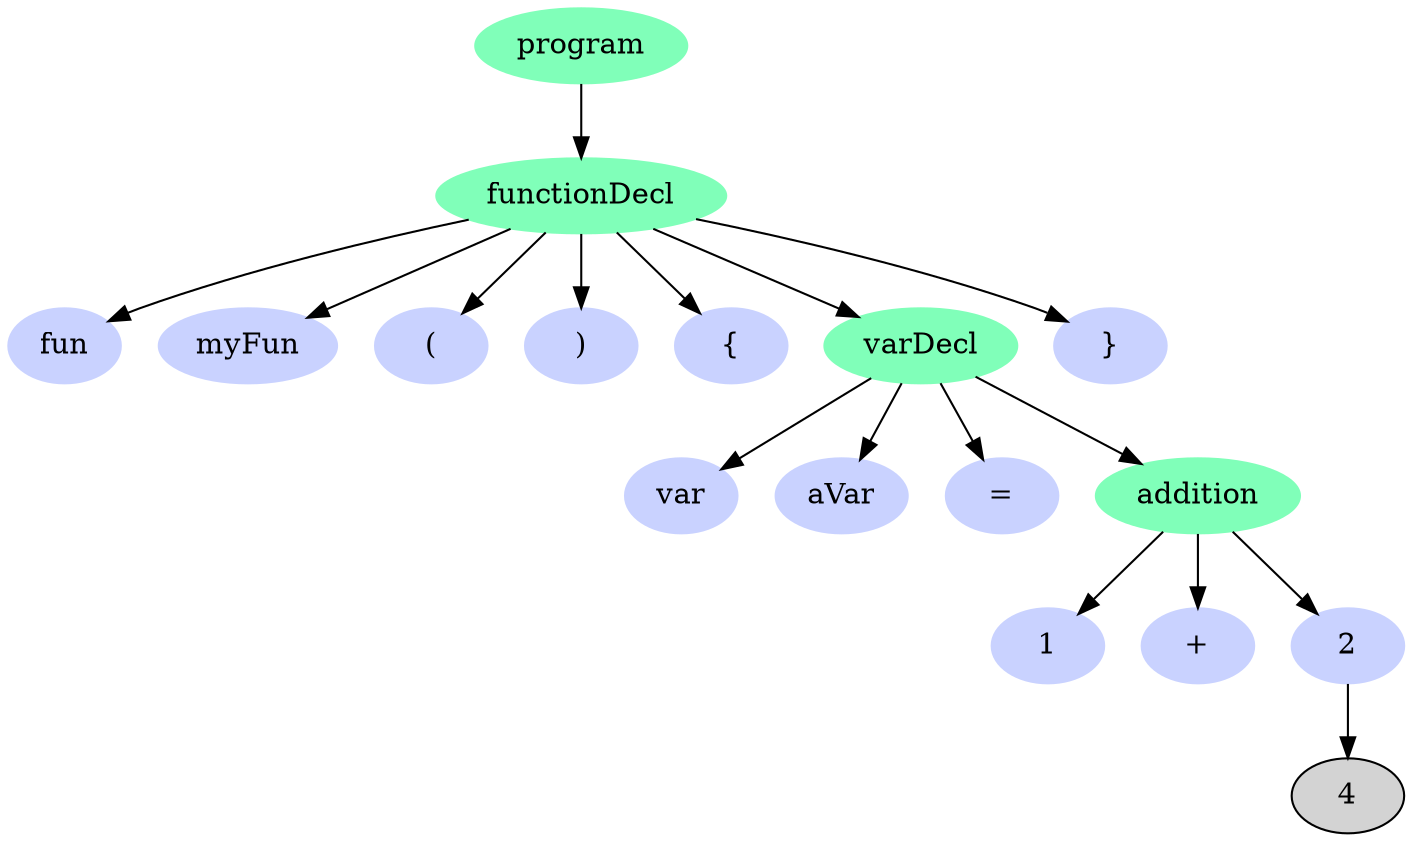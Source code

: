 digraph parse_tree {
    ratio = fill;
    node [style = filled;];
    
    program -> functionDecl;
    functionDecl -> fun;
    functionDecl -> myFun;
    functionDecl -> "(";
    functionDecl -> ")";
    functionDecl -> "{";
    functionDecl -> varDecl;
    functionDecl -> "}";
    varDecl -> var;
    varDecl -> aVar;
    varDecl -> "=";
    varDecl -> addition;
    addition -> 1;
    addition -> "+";
    addition -> 2;
    2 -> 4;
    
    program [color = "0.408 0.498 1.000";];
    functionDecl [color = "0.408 0.498 1.000";];
    fun [color = "0.641 0.212 1.000";];
    myFun [color = "0.641 0.212 1.000";];
    "(" [color = "0.641 0.212 1.000";];
    ")" [color = "0.641 0.212 1.000";];
    "{" [color = "0.641 0.212 1.000";];
    varDecl [color = "0.408 0.498 1.000";];
    "}" [color = "0.641 0.212 1.000";];
    var [color = "0.641 0.212 1.000";];
    aVar [color = "0.641 0.212 1.000";];
    "=" [color = "0.641 0.212 1.000";];
    addition [color = "0.408 0.498 1.000";];
    1 [color = "0.641 0.212 1.000";];
    "+" [color = "0.641 0.212 1.000";];
    2 [color = "0.641 0.212 1.000";];
}
